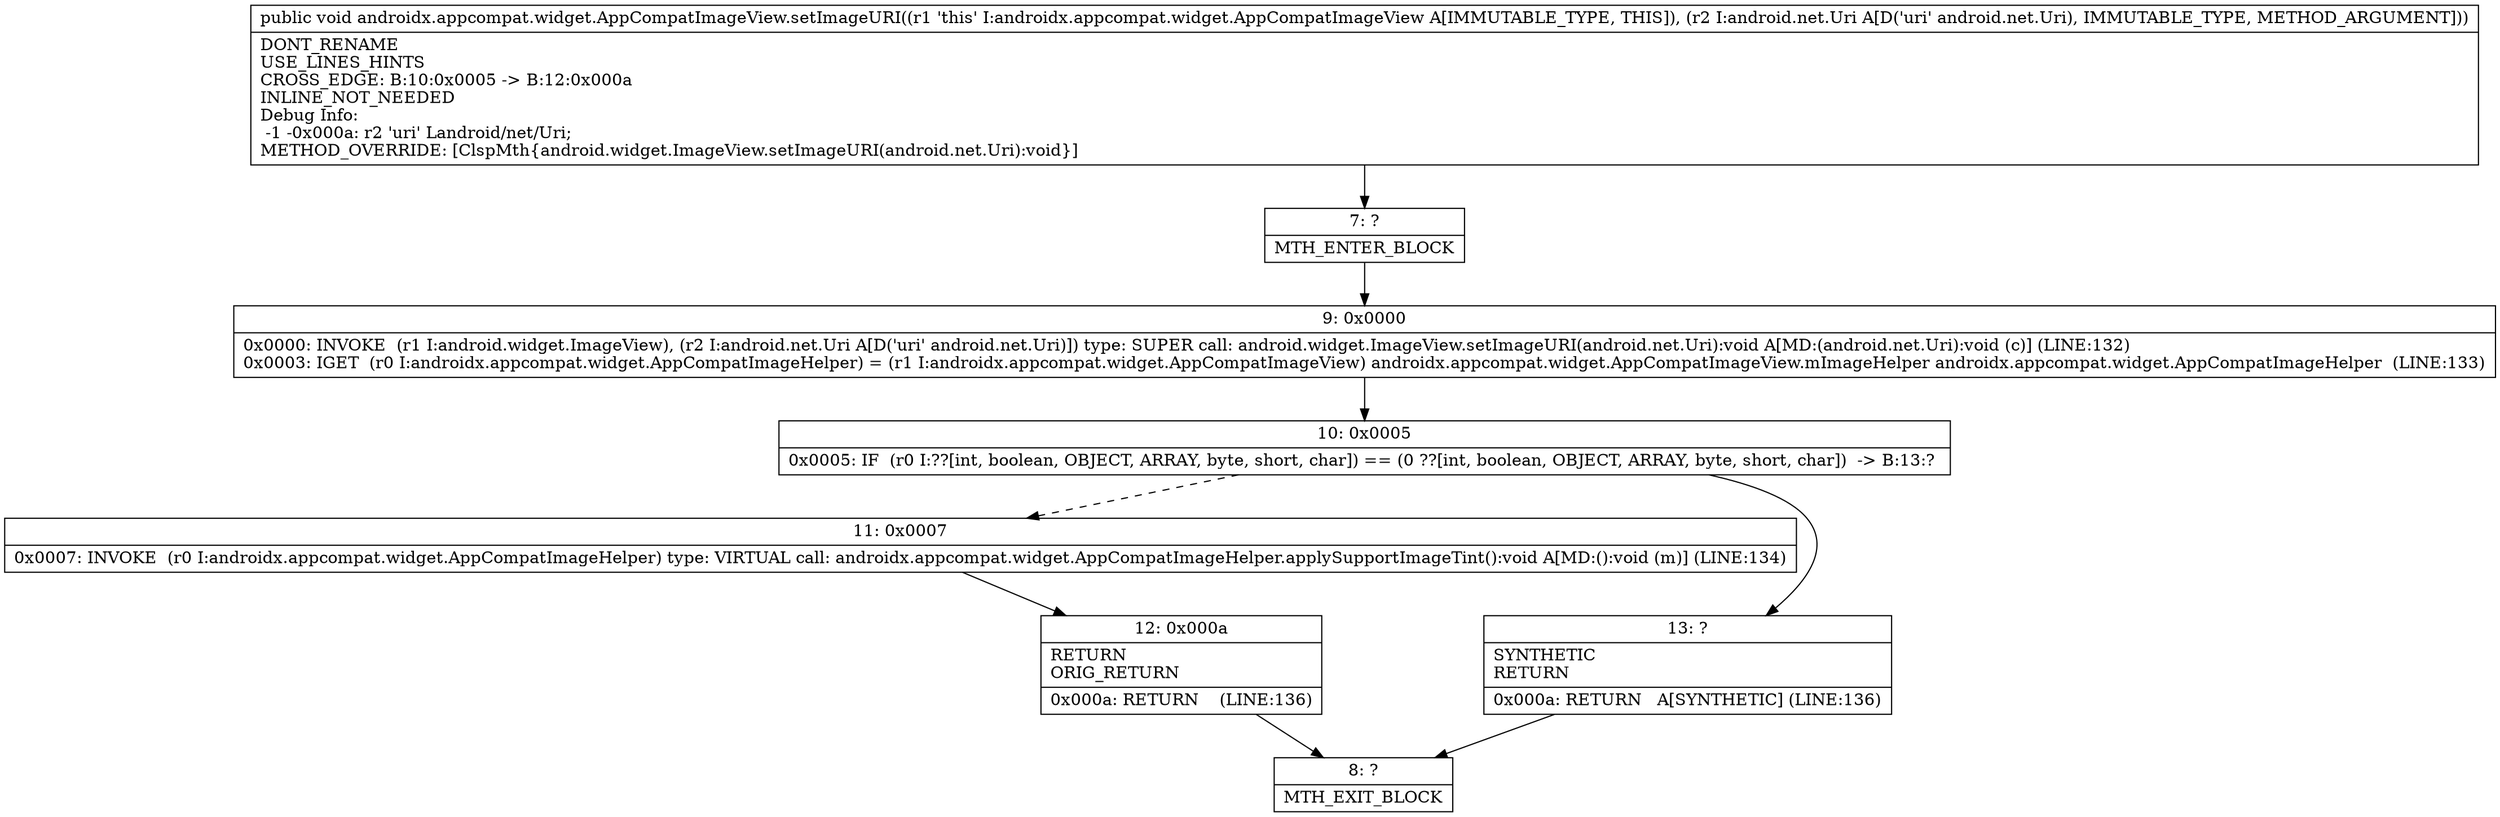 digraph "CFG forandroidx.appcompat.widget.AppCompatImageView.setImageURI(Landroid\/net\/Uri;)V" {
Node_7 [shape=record,label="{7\:\ ?|MTH_ENTER_BLOCK\l}"];
Node_9 [shape=record,label="{9\:\ 0x0000|0x0000: INVOKE  (r1 I:android.widget.ImageView), (r2 I:android.net.Uri A[D('uri' android.net.Uri)]) type: SUPER call: android.widget.ImageView.setImageURI(android.net.Uri):void A[MD:(android.net.Uri):void (c)] (LINE:132)\l0x0003: IGET  (r0 I:androidx.appcompat.widget.AppCompatImageHelper) = (r1 I:androidx.appcompat.widget.AppCompatImageView) androidx.appcompat.widget.AppCompatImageView.mImageHelper androidx.appcompat.widget.AppCompatImageHelper  (LINE:133)\l}"];
Node_10 [shape=record,label="{10\:\ 0x0005|0x0005: IF  (r0 I:??[int, boolean, OBJECT, ARRAY, byte, short, char]) == (0 ??[int, boolean, OBJECT, ARRAY, byte, short, char])  \-\> B:13:? \l}"];
Node_11 [shape=record,label="{11\:\ 0x0007|0x0007: INVOKE  (r0 I:androidx.appcompat.widget.AppCompatImageHelper) type: VIRTUAL call: androidx.appcompat.widget.AppCompatImageHelper.applySupportImageTint():void A[MD:():void (m)] (LINE:134)\l}"];
Node_12 [shape=record,label="{12\:\ 0x000a|RETURN\lORIG_RETURN\l|0x000a: RETURN    (LINE:136)\l}"];
Node_8 [shape=record,label="{8\:\ ?|MTH_EXIT_BLOCK\l}"];
Node_13 [shape=record,label="{13\:\ ?|SYNTHETIC\lRETURN\l|0x000a: RETURN   A[SYNTHETIC] (LINE:136)\l}"];
MethodNode[shape=record,label="{public void androidx.appcompat.widget.AppCompatImageView.setImageURI((r1 'this' I:androidx.appcompat.widget.AppCompatImageView A[IMMUTABLE_TYPE, THIS]), (r2 I:android.net.Uri A[D('uri' android.net.Uri), IMMUTABLE_TYPE, METHOD_ARGUMENT]))  | DONT_RENAME\lUSE_LINES_HINTS\lCROSS_EDGE: B:10:0x0005 \-\> B:12:0x000a\lINLINE_NOT_NEEDED\lDebug Info:\l  \-1 \-0x000a: r2 'uri' Landroid\/net\/Uri;\lMETHOD_OVERRIDE: [ClspMth\{android.widget.ImageView.setImageURI(android.net.Uri):void\}]\l}"];
MethodNode -> Node_7;Node_7 -> Node_9;
Node_9 -> Node_10;
Node_10 -> Node_11[style=dashed];
Node_10 -> Node_13;
Node_11 -> Node_12;
Node_12 -> Node_8;
Node_13 -> Node_8;
}


